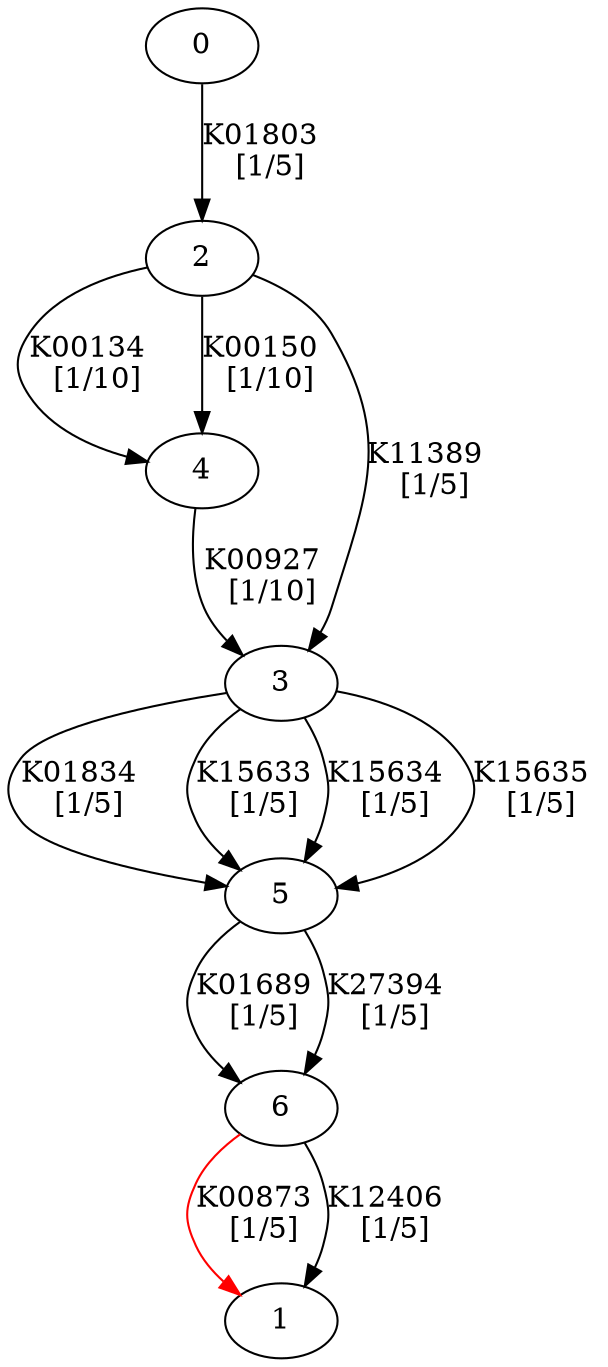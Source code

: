 digraph G {
name=M00002;
comment="K01803 ((K00134,K00150) K00927,K11389) (K01834,K15633,K15634,K15635) (K01689,K27394) (K00873,K12406)";
0;
2;
0 -> 2 [label="K01803 \n [1/5]", color=black];
2;
4;
2 -> 4 [label="K00134 \n [1/10]", color=black];
2;
4;
2 -> 4 [label="K00150 \n [1/10]", color=black];
2;
3;
2 -> 3 [label="K11389 \n [1/5]", color=black];
3;
5;
3 -> 5 [label="K01834 \n [1/5]", color=black];
3;
5;
3 -> 5 [label="K15633 \n [1/5]", color=black];
3;
5;
3 -> 5 [label="K15634 \n [1/5]", color=black];
3;
5;
3 -> 5 [label="K15635 \n [1/5]", color=black];
4;
3;
4 -> 3 [label="K00927 \n [1/10]", color=black];
5;
6;
5 -> 6 [label="K01689 \n [1/5]", color=black];
5;
6;
5 -> 6 [label="K27394 \n [1/5]", color=black];
6;
1;
6 -> 1 [label="K00873 \n [1/5]", color=red];
6;
1;
6 -> 1 [label="K12406 \n [1/5]", color=black];
}
